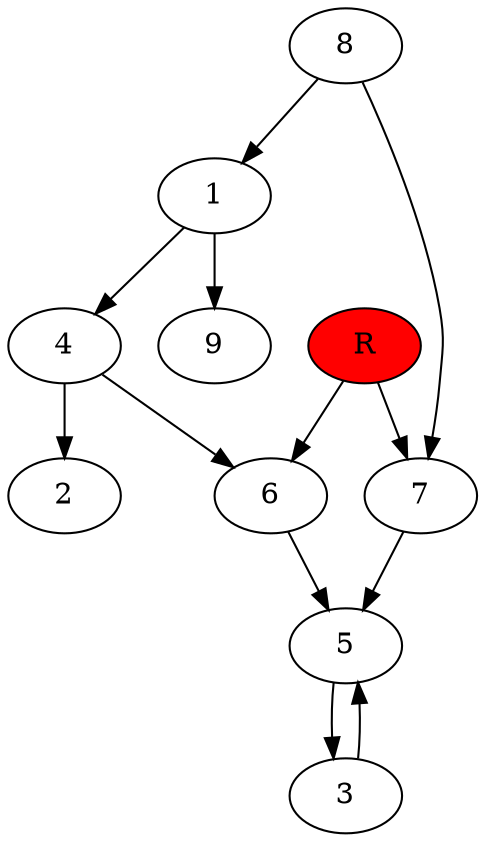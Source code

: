 digraph prb38154 {
	1
	2
	3
	4
	5
	6
	7
	8
	R [fillcolor="#ff0000" style=filled]
	1 -> 4
	1 -> 9
	3 -> 5
	4 -> 2
	4 -> 6
	5 -> 3
	6 -> 5
	7 -> 5
	8 -> 1
	8 -> 7
	R -> 6
	R -> 7
}
